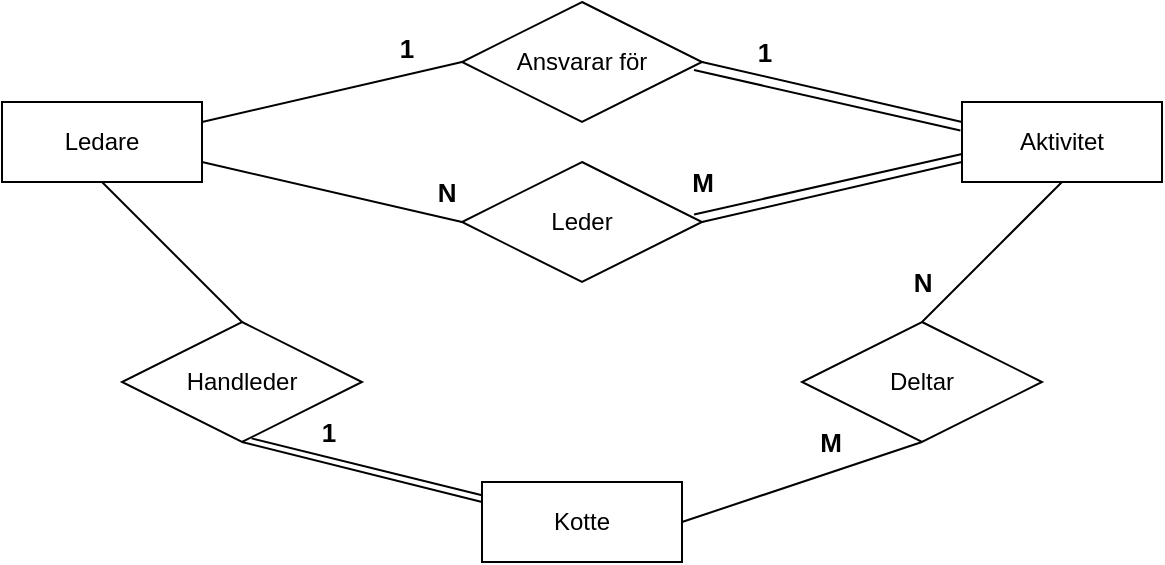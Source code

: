 <mxfile version="13.10.0" type="github">
  <diagram id="R2lEEEUBdFMjLlhIrx00" name="Page-1">
    <mxGraphModel dx="942" dy="509" grid="1" gridSize="10" guides="1" tooltips="1" connect="1" arrows="1" fold="1" page="1" pageScale="1" pageWidth="827" pageHeight="1169" math="0" shadow="0" extFonts="Permanent Marker^https://fonts.googleapis.com/css?family=Permanent+Marker">
      <root>
        <mxCell id="0" />
        <mxCell id="1" parent="0" />
        <mxCell id="qJxD9WSzTfimHS1Nv1Jt-1" value="Ledare" style="whiteSpace=wrap;html=1;align=center;" vertex="1" parent="1">
          <mxGeometry x="10" y="140" width="100" height="40" as="geometry" />
        </mxCell>
        <mxCell id="qJxD9WSzTfimHS1Nv1Jt-2" value="Ansvarar för" style="shape=rhombus;perimeter=rhombusPerimeter;whiteSpace=wrap;html=1;align=center;" vertex="1" parent="1">
          <mxGeometry x="240" y="90" width="120" height="60" as="geometry" />
        </mxCell>
        <mxCell id="qJxD9WSzTfimHS1Nv1Jt-3" value="Leder" style="shape=rhombus;perimeter=rhombusPerimeter;whiteSpace=wrap;html=1;align=center;" vertex="1" parent="1">
          <mxGeometry x="240" y="170" width="120" height="60" as="geometry" />
        </mxCell>
        <mxCell id="qJxD9WSzTfimHS1Nv1Jt-4" value="Aktivitet" style="whiteSpace=wrap;html=1;align=center;" vertex="1" parent="1">
          <mxGeometry x="490" y="140" width="100" height="40" as="geometry" />
        </mxCell>
        <mxCell id="qJxD9WSzTfimHS1Nv1Jt-5" value="Kotte" style="whiteSpace=wrap;html=1;align=center;" vertex="1" parent="1">
          <mxGeometry x="250" y="330" width="100" height="40" as="geometry" />
        </mxCell>
        <mxCell id="qJxD9WSzTfimHS1Nv1Jt-6" value="Deltar" style="shape=rhombus;perimeter=rhombusPerimeter;whiteSpace=wrap;html=1;align=center;" vertex="1" parent="1">
          <mxGeometry x="410" y="250" width="120" height="60" as="geometry" />
        </mxCell>
        <mxCell id="qJxD9WSzTfimHS1Nv1Jt-7" value="Handleder" style="shape=rhombus;perimeter=rhombusPerimeter;whiteSpace=wrap;html=1;align=center;" vertex="1" parent="1">
          <mxGeometry x="70" y="250" width="120" height="60" as="geometry" />
        </mxCell>
        <mxCell id="qJxD9WSzTfimHS1Nv1Jt-8" value="" style="endArrow=none;html=1;rounded=0;entryX=0.5;entryY=1;entryDx=0;entryDy=0;exitX=0.5;exitY=0;exitDx=0;exitDy=0;" edge="1" parent="1" source="qJxD9WSzTfimHS1Nv1Jt-6" target="qJxD9WSzTfimHS1Nv1Jt-4">
          <mxGeometry relative="1" as="geometry">
            <mxPoint x="330" y="270" as="sourcePoint" />
            <mxPoint x="490" y="270" as="targetPoint" />
          </mxGeometry>
        </mxCell>
        <mxCell id="qJxD9WSzTfimHS1Nv1Jt-9" value="" style="endArrow=none;html=1;rounded=0;exitX=1;exitY=0.5;exitDx=0;exitDy=0;entryX=0.5;entryY=1;entryDx=0;entryDy=0;" edge="1" parent="1" source="qJxD9WSzTfimHS1Nv1Jt-5" target="qJxD9WSzTfimHS1Nv1Jt-6">
          <mxGeometry relative="1" as="geometry">
            <mxPoint x="330" y="270" as="sourcePoint" />
            <mxPoint x="440" y="300" as="targetPoint" />
          </mxGeometry>
        </mxCell>
        <mxCell id="qJxD9WSzTfimHS1Nv1Jt-10" value="" style="endArrow=none;html=1;rounded=0;exitX=1;exitY=0.75;exitDx=0;exitDy=0;entryX=0;entryY=0.5;entryDx=0;entryDy=0;" edge="1" parent="1" source="qJxD9WSzTfimHS1Nv1Jt-1" target="qJxD9WSzTfimHS1Nv1Jt-3">
          <mxGeometry relative="1" as="geometry">
            <mxPoint x="330" y="270" as="sourcePoint" />
            <mxPoint x="490" y="270" as="targetPoint" />
          </mxGeometry>
        </mxCell>
        <mxCell id="qJxD9WSzTfimHS1Nv1Jt-11" value="" style="endArrow=none;html=1;rounded=0;exitX=1;exitY=0.25;exitDx=0;exitDy=0;entryX=0;entryY=0.5;entryDx=0;entryDy=0;" edge="1" parent="1" source="qJxD9WSzTfimHS1Nv1Jt-1" target="qJxD9WSzTfimHS1Nv1Jt-2">
          <mxGeometry relative="1" as="geometry">
            <mxPoint x="330" y="270" as="sourcePoint" />
            <mxPoint x="490" y="270" as="targetPoint" />
          </mxGeometry>
        </mxCell>
        <mxCell id="qJxD9WSzTfimHS1Nv1Jt-12" value="" style="endArrow=none;html=1;rounded=0;exitX=0.5;exitY=1;exitDx=0;exitDy=0;entryX=0.5;entryY=0;entryDx=0;entryDy=0;" edge="1" parent="1" source="qJxD9WSzTfimHS1Nv1Jt-1" target="qJxD9WSzTfimHS1Nv1Jt-7">
          <mxGeometry relative="1" as="geometry">
            <mxPoint x="330" y="270" as="sourcePoint" />
            <mxPoint x="490" y="270" as="targetPoint" />
          </mxGeometry>
        </mxCell>
        <mxCell id="qJxD9WSzTfimHS1Nv1Jt-17" value="" style="endArrow=none;html=1;rounded=0;exitX=1;exitY=0.5;exitDx=0;exitDy=0;entryX=0;entryY=0.75;entryDx=0;entryDy=0;" edge="1" parent="1" source="qJxD9WSzTfimHS1Nv1Jt-3" target="qJxD9WSzTfimHS1Nv1Jt-4">
          <mxGeometry relative="1" as="geometry">
            <mxPoint x="330" y="270" as="sourcePoint" />
            <mxPoint x="490" y="270" as="targetPoint" />
          </mxGeometry>
        </mxCell>
        <mxCell id="qJxD9WSzTfimHS1Nv1Jt-18" value="" style="endArrow=none;html=1;rounded=0;exitX=0.967;exitY=0.437;exitDx=0;exitDy=0;exitPerimeter=0;" edge="1" parent="1" source="qJxD9WSzTfimHS1Nv1Jt-3">
          <mxGeometry relative="1" as="geometry">
            <mxPoint x="351" y="197" as="sourcePoint" />
            <mxPoint x="490" y="166" as="targetPoint" />
          </mxGeometry>
        </mxCell>
        <mxCell id="qJxD9WSzTfimHS1Nv1Jt-19" value="" style="endArrow=none;html=1;rounded=0;entryX=0;entryY=0.25;entryDx=0;entryDy=0;exitX=1;exitY=0.5;exitDx=0;exitDy=0;" edge="1" parent="1" source="qJxD9WSzTfimHS1Nv1Jt-2" target="qJxD9WSzTfimHS1Nv1Jt-4">
          <mxGeometry relative="1" as="geometry">
            <mxPoint x="320" y="140" as="sourcePoint" />
            <mxPoint x="480" y="140" as="targetPoint" />
          </mxGeometry>
        </mxCell>
        <mxCell id="qJxD9WSzTfimHS1Nv1Jt-20" value="" style="endArrow=none;html=1;rounded=0;entryX=-0.008;entryY=0.355;entryDx=0;entryDy=0;entryPerimeter=0;" edge="1" parent="1" target="qJxD9WSzTfimHS1Nv1Jt-4">
          <mxGeometry relative="1" as="geometry">
            <mxPoint x="356" y="124" as="sourcePoint" />
            <mxPoint x="480" y="140" as="targetPoint" />
          </mxGeometry>
        </mxCell>
        <mxCell id="qJxD9WSzTfimHS1Nv1Jt-22" value="" style="endArrow=none;html=1;rounded=0;entryX=0;entryY=0.25;entryDx=0;entryDy=0;exitX=0.5;exitY=1;exitDx=0;exitDy=0;" edge="1" parent="1" source="qJxD9WSzTfimHS1Nv1Jt-7" target="qJxD9WSzTfimHS1Nv1Jt-5">
          <mxGeometry relative="1" as="geometry">
            <mxPoint x="130" y="360" as="sourcePoint" />
            <mxPoint x="290" y="360" as="targetPoint" />
          </mxGeometry>
        </mxCell>
        <mxCell id="qJxD9WSzTfimHS1Nv1Jt-23" value="" style="endArrow=none;html=1;rounded=0;entryX=0;entryY=0.165;entryDx=0;entryDy=0;entryPerimeter=0;exitX=0.54;exitY=0.97;exitDx=0;exitDy=0;exitPerimeter=0;" edge="1" parent="1" source="qJxD9WSzTfimHS1Nv1Jt-7" target="qJxD9WSzTfimHS1Nv1Jt-5">
          <mxGeometry relative="1" as="geometry">
            <mxPoint x="130" y="360" as="sourcePoint" />
            <mxPoint x="290" y="360" as="targetPoint" />
          </mxGeometry>
        </mxCell>
        <mxCell id="qJxD9WSzTfimHS1Nv1Jt-24" value="&lt;font style=&quot;font-size: 13px&quot;&gt;&lt;b style=&quot;font-size: 13px&quot;&gt;1&lt;/b&gt;&lt;/font&gt;" style="text;html=1;resizable=0;autosize=1;align=center;verticalAlign=middle;points=[];fillColor=none;strokeColor=none;rounded=0;fontSize=13;" vertex="1" parent="1">
          <mxGeometry x="202" y="103" width="20" height="20" as="geometry" />
        </mxCell>
        <mxCell id="qJxD9WSzTfimHS1Nv1Jt-25" value="&lt;font style=&quot;font-size: 13px&quot;&gt;&lt;b style=&quot;font-size: 13px&quot;&gt;1&lt;/b&gt;&lt;/font&gt;" style="text;html=1;resizable=0;autosize=1;align=center;verticalAlign=middle;points=[];fillColor=none;strokeColor=none;rounded=0;fontSize=13;" vertex="1" parent="1">
          <mxGeometry x="381" y="105" width="20" height="20" as="geometry" />
        </mxCell>
        <mxCell id="qJxD9WSzTfimHS1Nv1Jt-26" value="&lt;font style=&quot;font-size: 13px;&quot;&gt;&lt;b style=&quot;font-size: 13px;&quot;&gt;N&lt;/b&gt;&lt;/font&gt;" style="text;html=1;resizable=0;autosize=1;align=center;verticalAlign=middle;points=[];fillColor=none;strokeColor=none;rounded=0;fontSize=13;" vertex="1" parent="1">
          <mxGeometry x="222" y="175" width="20" height="20" as="geometry" />
        </mxCell>
        <mxCell id="qJxD9WSzTfimHS1Nv1Jt-27" value="&lt;font style=&quot;font-size: 13px&quot;&gt;&lt;b style=&quot;font-size: 13px&quot;&gt;M&lt;/b&gt;&lt;/font&gt;" style="text;html=1;resizable=0;autosize=1;align=center;verticalAlign=middle;points=[];fillColor=none;strokeColor=none;rounded=0;fontSize=13;" vertex="1" parent="1">
          <mxGeometry x="345" y="170" width="30" height="20" as="geometry" />
        </mxCell>
        <mxCell id="qJxD9WSzTfimHS1Nv1Jt-28" value="&lt;font style=&quot;font-size: 13px;&quot;&gt;&lt;b style=&quot;font-size: 13px;&quot;&gt;N&lt;/b&gt;&lt;/font&gt;" style="text;html=1;resizable=0;autosize=1;align=center;verticalAlign=middle;points=[];fillColor=none;strokeColor=none;rounded=0;fontSize=13;" vertex="1" parent="1">
          <mxGeometry x="460" y="220" width="20" height="20" as="geometry" />
        </mxCell>
        <mxCell id="qJxD9WSzTfimHS1Nv1Jt-29" value="&lt;font style=&quot;font-size: 13px&quot;&gt;&lt;b style=&quot;font-size: 13px&quot;&gt;M&lt;/b&gt;&lt;/font&gt;" style="text;html=1;resizable=0;autosize=1;align=center;verticalAlign=middle;points=[];fillColor=none;strokeColor=none;rounded=0;fontSize=13;" vertex="1" parent="1">
          <mxGeometry x="409" y="300" width="30" height="20" as="geometry" />
        </mxCell>
        <mxCell id="qJxD9WSzTfimHS1Nv1Jt-30" value="&lt;font style=&quot;font-size: 13px&quot;&gt;&lt;b style=&quot;font-size: 13px&quot;&gt;1&lt;/b&gt;&lt;/font&gt;" style="text;html=1;resizable=0;autosize=1;align=center;verticalAlign=middle;points=[];fillColor=none;strokeColor=none;rounded=0;fontSize=13;" vertex="1" parent="1">
          <mxGeometry x="163" y="295" width="20" height="20" as="geometry" />
        </mxCell>
      </root>
    </mxGraphModel>
  </diagram>
</mxfile>
